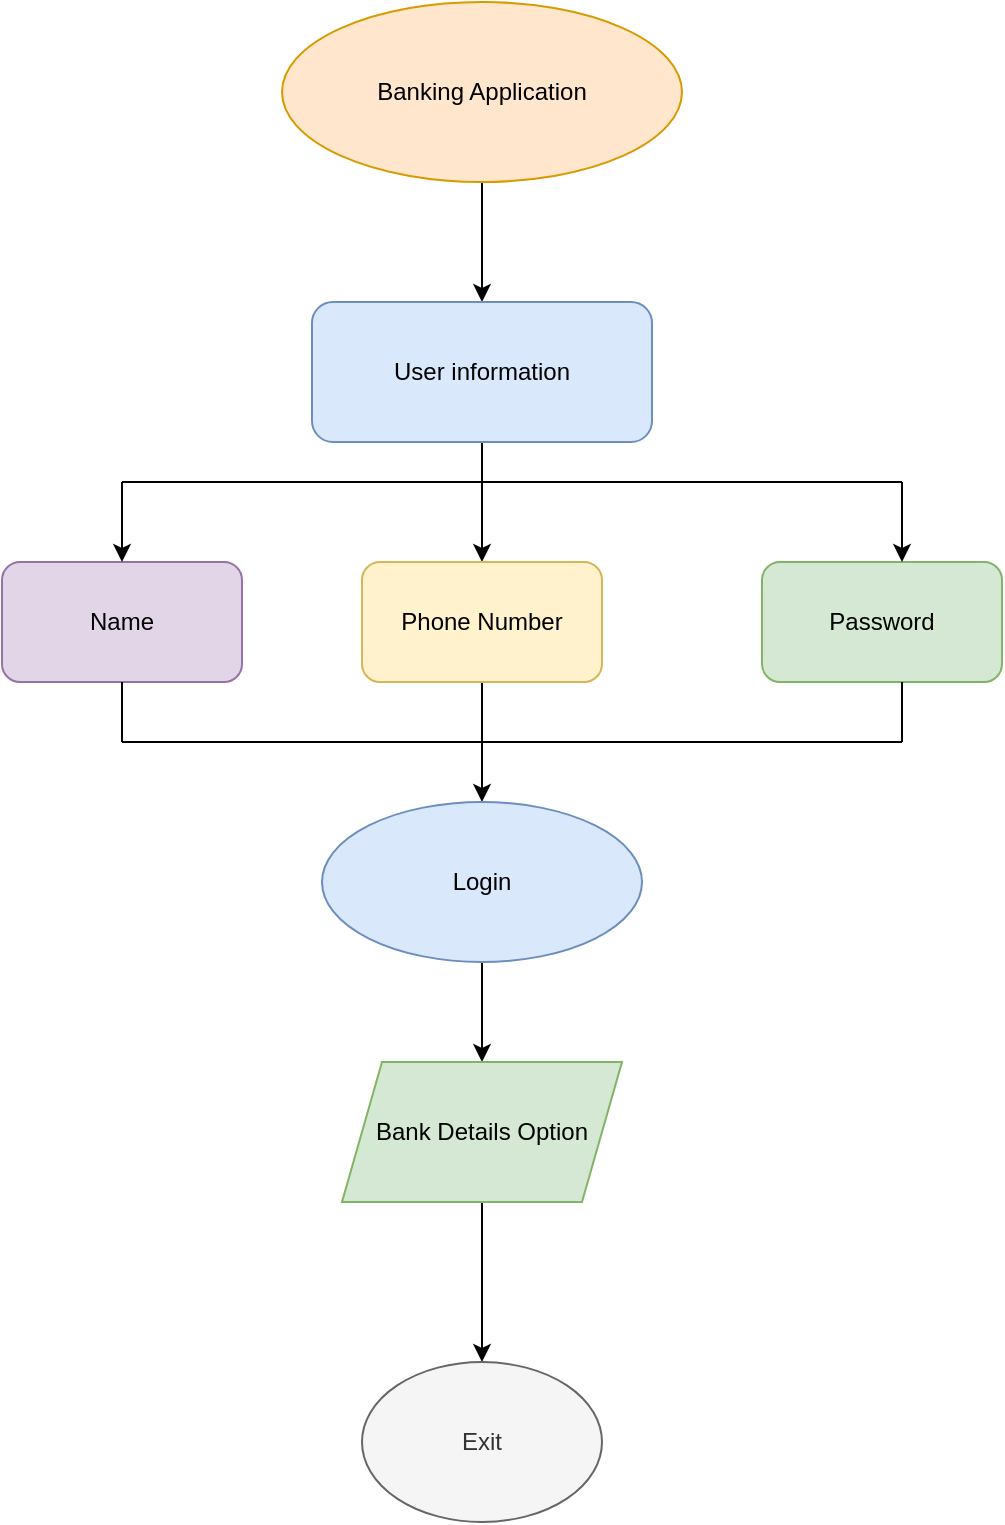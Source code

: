 <mxfile version="17.4.0" type="github">
  <diagram id="C5RBs43oDa-KdzZeNtuy" name="Page-1">
    <mxGraphModel dx="1887" dy="875" grid="1" gridSize="10" guides="1" tooltips="1" connect="1" arrows="1" fold="1" page="1" pageScale="1" pageWidth="827" pageHeight="1169" math="0" shadow="0">
      <root>
        <mxCell id="WIyWlLk6GJQsqaUBKTNV-0" />
        <mxCell id="WIyWlLk6GJQsqaUBKTNV-1" parent="WIyWlLk6GJQsqaUBKTNV-0" />
        <mxCell id="QDotUH1EJr3jVHA6jNHH-5" style="edgeStyle=orthogonalEdgeStyle;rounded=0;orthogonalLoop=1;jettySize=auto;html=1;entryX=0.5;entryY=0;entryDx=0;entryDy=0;" edge="1" parent="WIyWlLk6GJQsqaUBKTNV-1" source="QDotUH1EJr3jVHA6jNHH-0" target="QDotUH1EJr3jVHA6jNHH-1">
          <mxGeometry relative="1" as="geometry" />
        </mxCell>
        <mxCell id="QDotUH1EJr3jVHA6jNHH-0" value="Banking Application" style="ellipse;whiteSpace=wrap;html=1;fillColor=#ffe6cc;strokeColor=#d79b00;" vertex="1" parent="WIyWlLk6GJQsqaUBKTNV-1">
          <mxGeometry x="280" y="40" width="200" height="90" as="geometry" />
        </mxCell>
        <mxCell id="QDotUH1EJr3jVHA6jNHH-6" style="edgeStyle=orthogonalEdgeStyle;rounded=0;orthogonalLoop=1;jettySize=auto;html=1;" edge="1" parent="WIyWlLk6GJQsqaUBKTNV-1" source="QDotUH1EJr3jVHA6jNHH-1" target="QDotUH1EJr3jVHA6jNHH-3">
          <mxGeometry relative="1" as="geometry" />
        </mxCell>
        <mxCell id="QDotUH1EJr3jVHA6jNHH-1" value="User information" style="rounded=1;whiteSpace=wrap;html=1;fillColor=#dae8fc;strokeColor=#6c8ebf;" vertex="1" parent="WIyWlLk6GJQsqaUBKTNV-1">
          <mxGeometry x="295" y="190" width="170" height="70" as="geometry" />
        </mxCell>
        <mxCell id="QDotUH1EJr3jVHA6jNHH-2" value="Name" style="rounded=1;whiteSpace=wrap;html=1;fillColor=#e1d5e7;strokeColor=#9673a6;" vertex="1" parent="WIyWlLk6GJQsqaUBKTNV-1">
          <mxGeometry x="140" y="320" width="120" height="60" as="geometry" />
        </mxCell>
        <mxCell id="QDotUH1EJr3jVHA6jNHH-8" style="edgeStyle=orthogonalEdgeStyle;rounded=0;orthogonalLoop=1;jettySize=auto;html=1;" edge="1" parent="WIyWlLk6GJQsqaUBKTNV-1" source="QDotUH1EJr3jVHA6jNHH-3" target="QDotUH1EJr3jVHA6jNHH-7">
          <mxGeometry relative="1" as="geometry" />
        </mxCell>
        <mxCell id="QDotUH1EJr3jVHA6jNHH-3" value="Phone Number" style="rounded=1;whiteSpace=wrap;html=1;fillColor=#fff2cc;strokeColor=#d6b656;" vertex="1" parent="WIyWlLk6GJQsqaUBKTNV-1">
          <mxGeometry x="320" y="320" width="120" height="60" as="geometry" />
        </mxCell>
        <mxCell id="QDotUH1EJr3jVHA6jNHH-4" value="Password" style="rounded=1;whiteSpace=wrap;html=1;fillColor=#d5e8d4;strokeColor=#82b366;" vertex="1" parent="WIyWlLk6GJQsqaUBKTNV-1">
          <mxGeometry x="520" y="320" width="120" height="60" as="geometry" />
        </mxCell>
        <mxCell id="QDotUH1EJr3jVHA6jNHH-17" style="edgeStyle=orthogonalEdgeStyle;rounded=0;orthogonalLoop=1;jettySize=auto;html=1;entryX=0.5;entryY=0;entryDx=0;entryDy=0;" edge="1" parent="WIyWlLk6GJQsqaUBKTNV-1" source="QDotUH1EJr3jVHA6jNHH-7" target="QDotUH1EJr3jVHA6jNHH-15">
          <mxGeometry relative="1" as="geometry" />
        </mxCell>
        <mxCell id="QDotUH1EJr3jVHA6jNHH-7" value="Login" style="ellipse;whiteSpace=wrap;html=1;fillColor=#dae8fc;strokeColor=#6c8ebf;" vertex="1" parent="WIyWlLk6GJQsqaUBKTNV-1">
          <mxGeometry x="300" y="440" width="160" height="80" as="geometry" />
        </mxCell>
        <mxCell id="QDotUH1EJr3jVHA6jNHH-9" value="" style="endArrow=none;html=1;rounded=0;" edge="1" parent="WIyWlLk6GJQsqaUBKTNV-1">
          <mxGeometry width="50" height="50" relative="1" as="geometry">
            <mxPoint x="200" y="410" as="sourcePoint" />
            <mxPoint x="200" y="380" as="targetPoint" />
          </mxGeometry>
        </mxCell>
        <mxCell id="QDotUH1EJr3jVHA6jNHH-10" value="" style="endArrow=none;html=1;rounded=0;" edge="1" parent="WIyWlLk6GJQsqaUBKTNV-1">
          <mxGeometry width="50" height="50" relative="1" as="geometry">
            <mxPoint x="200" y="410" as="sourcePoint" />
            <mxPoint x="590" y="410" as="targetPoint" />
            <Array as="points" />
          </mxGeometry>
        </mxCell>
        <mxCell id="QDotUH1EJr3jVHA6jNHH-11" value="" style="endArrow=none;html=1;rounded=0;" edge="1" parent="WIyWlLk6GJQsqaUBKTNV-1">
          <mxGeometry width="50" height="50" relative="1" as="geometry">
            <mxPoint x="590" y="410" as="sourcePoint" />
            <mxPoint x="590" y="380" as="targetPoint" />
          </mxGeometry>
        </mxCell>
        <mxCell id="QDotUH1EJr3jVHA6jNHH-12" value="" style="endArrow=none;html=1;rounded=0;" edge="1" parent="WIyWlLk6GJQsqaUBKTNV-1">
          <mxGeometry width="50" height="50" relative="1" as="geometry">
            <mxPoint x="200" y="280" as="sourcePoint" />
            <mxPoint x="590" y="280" as="targetPoint" />
            <Array as="points" />
          </mxGeometry>
        </mxCell>
        <mxCell id="QDotUH1EJr3jVHA6jNHH-13" value="" style="endArrow=classic;html=1;rounded=0;" edge="1" parent="WIyWlLk6GJQsqaUBKTNV-1">
          <mxGeometry width="50" height="50" relative="1" as="geometry">
            <mxPoint x="200" y="280" as="sourcePoint" />
            <mxPoint x="200" y="320" as="targetPoint" />
          </mxGeometry>
        </mxCell>
        <mxCell id="QDotUH1EJr3jVHA6jNHH-14" value="" style="endArrow=classic;html=1;rounded=0;" edge="1" parent="WIyWlLk6GJQsqaUBKTNV-1">
          <mxGeometry width="50" height="50" relative="1" as="geometry">
            <mxPoint x="590" y="280" as="sourcePoint" />
            <mxPoint x="590" y="320" as="targetPoint" />
          </mxGeometry>
        </mxCell>
        <mxCell id="QDotUH1EJr3jVHA6jNHH-19" style="edgeStyle=orthogonalEdgeStyle;rounded=0;orthogonalLoop=1;jettySize=auto;html=1;entryX=0.5;entryY=0;entryDx=0;entryDy=0;" edge="1" parent="WIyWlLk6GJQsqaUBKTNV-1" source="QDotUH1EJr3jVHA6jNHH-15" target="QDotUH1EJr3jVHA6jNHH-16">
          <mxGeometry relative="1" as="geometry" />
        </mxCell>
        <mxCell id="QDotUH1EJr3jVHA6jNHH-15" value="Bank Details Option" style="shape=parallelogram;perimeter=parallelogramPerimeter;whiteSpace=wrap;html=1;fixedSize=1;fillColor=#d5e8d4;strokeColor=#82b366;" vertex="1" parent="WIyWlLk6GJQsqaUBKTNV-1">
          <mxGeometry x="310" y="570" width="140" height="70" as="geometry" />
        </mxCell>
        <mxCell id="QDotUH1EJr3jVHA6jNHH-16" value="Exit" style="ellipse;whiteSpace=wrap;html=1;fillColor=#f5f5f5;fontColor=#333333;strokeColor=#666666;" vertex="1" parent="WIyWlLk6GJQsqaUBKTNV-1">
          <mxGeometry x="320" y="720" width="120" height="80" as="geometry" />
        </mxCell>
      </root>
    </mxGraphModel>
  </diagram>
</mxfile>
